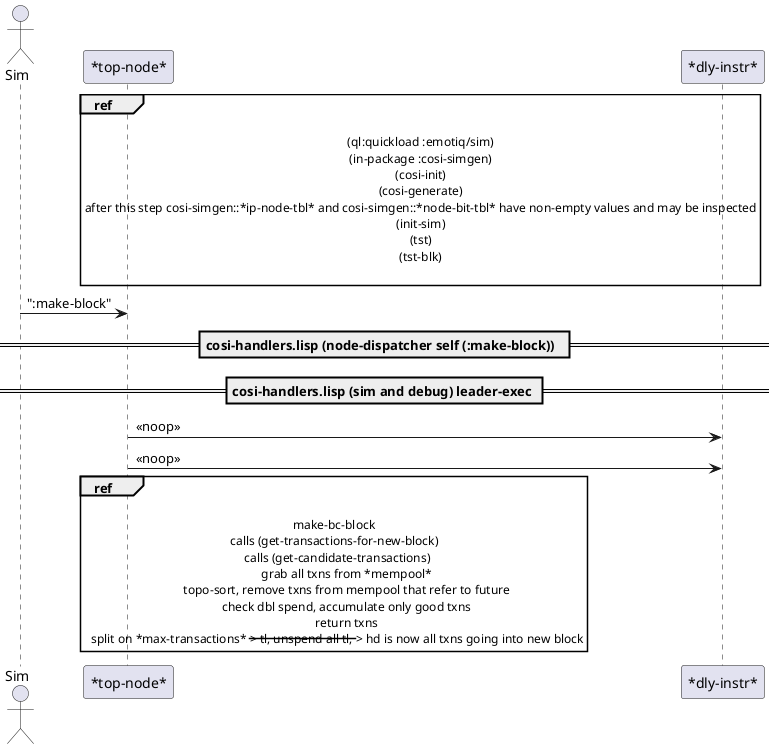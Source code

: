 @startuml

Actor Sim

ref over "*top-node*"

(ql:quickload :emotiq/sim)
(in-package :cosi-simgen)
(cosi-init)
(cosi-generate)
after this step cosi-simgen::*ip-node-tbl* and cosi-simgen::*node-bit-tbl* have non-empty values and may be inspected
(init-sim)
(tst)
(tst-blk)

end ref

Sim -> "*top-node*" : ":make-block"
== cosi-handlers.lisp (node-dispatcher self (:make-block))  ==
== cosi-handlers.lisp (sim and debug) leader-exec ==
"*top-node*" -> "*dly-instr*" : << noop >>
"*top-node*" -> "*dly-instr*" : << noop >>
ref over "*top-node*"

make-bc-block
calls (get-transactions-for-new-block)
  calls (get-candidate-transactions)
        grab all txns from *mempool*
	topo-sort, remove txns from mempool that refer to future
	check dbl spend, accumulate only good txns
	return txns
  split on *max-transactions* --> tl, unspend all tl, --> hd is now all txns going into new block
end ref

@enduml

